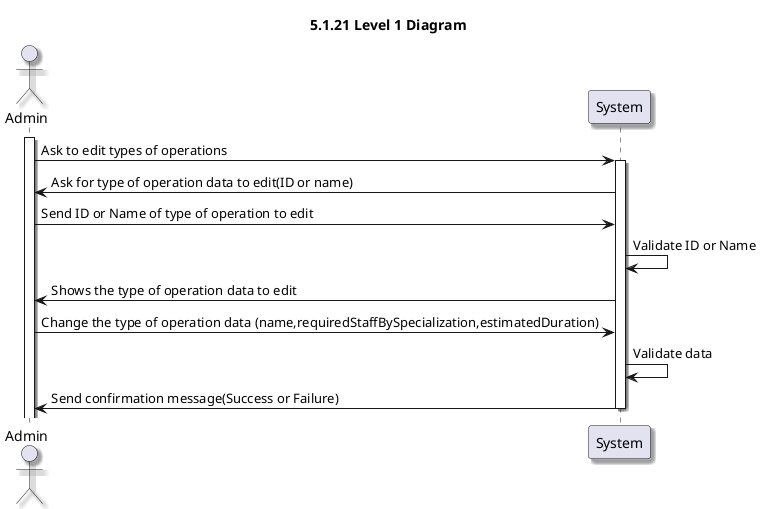 @startuml level_1
skinparam handwritten false
skinparam monochrome false
skinparam packageStyle rect
skinparam shadowing true
title 5.1.21 Level 1 Diagram

actor Admin as AD

activate AD
AD -> System: Ask to edit types of operations
activate System
System -> AD: Ask for type of operation data to edit(ID or name)
AD -> System: Send ID or Name of type of operation to edit
System -> System: Validate ID or Name
System -> AD: Shows the type of operation data to edit
AD -> System: Change the type of operation data (name,requiredStaffBySpecialization,estimatedDuration) 
System -> System: Validate data
System -> AD: Send confirmation message(Success or Failure)
deactivate System

@enduml